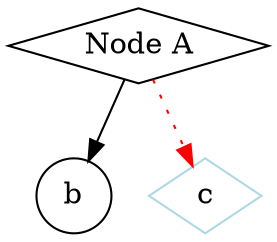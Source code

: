 digraph G {
	node[shape=diamond];
	a [label="Node A"];
	b [shape=circle];
	c [color=lightblue];
	a -> b;
	a -> c [style=dotted, color=red];
}